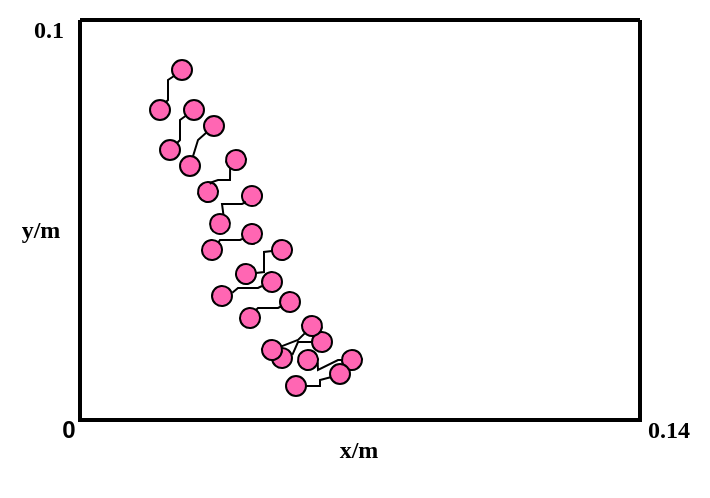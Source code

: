 <mxfile version="21.1.7" type="github">
  <diagram id="drd781UBc9HcNanvUk7X" name="第 1 页">
    <mxGraphModel dx="780" dy="414" grid="1" gridSize="10" guides="1" tooltips="1" connect="1" arrows="1" fold="1" page="1" pageScale="1" pageWidth="827" pageHeight="1169" math="0" shadow="0">
      <root>
        <mxCell id="0" />
        <mxCell id="1" parent="0" />
        <mxCell id="4RYLCRY8slWU71JGyVVp-26" value="" style="group;rotation=40;" parent="1" vertex="1" connectable="0">
          <mxGeometry x="526" y="410" width="20" height="30" as="geometry" />
        </mxCell>
        <mxCell id="4RYLCRY8slWU71JGyVVp-27" value="" style="ellipse;whiteSpace=wrap;html=1;aspect=fixed;fillColor=#FF66B3;rotation=40;" parent="4RYLCRY8slWU71JGyVVp-26" vertex="1">
          <mxGeometry x="15" y="6" width="10" height="10" as="geometry" />
        </mxCell>
        <mxCell id="4RYLCRY8slWU71JGyVVp-28" value="" style="ellipse;whiteSpace=wrap;html=1;aspect=fixed;fillColor=#FF66B3;rotation=40;" parent="4RYLCRY8slWU71JGyVVp-26" vertex="1">
          <mxGeometry x="-5" y="14" width="10" height="10" as="geometry" />
        </mxCell>
        <mxCell id="4RYLCRY8slWU71JGyVVp-30" value="" style="group;rotation=30;" parent="1" vertex="1" connectable="0">
          <mxGeometry x="523" y="386" width="20" height="30" as="geometry" />
        </mxCell>
        <mxCell id="4RYLCRY8slWU71JGyVVp-31" value="" style="ellipse;whiteSpace=wrap;html=1;aspect=fixed;fillColor=#FF66B3;rotation=30;" parent="4RYLCRY8slWU71JGyVVp-30" vertex="1">
          <mxGeometry x="14" y="4" width="10" height="10" as="geometry" />
        </mxCell>
        <mxCell id="4RYLCRY8slWU71JGyVVp-32" value="" style="ellipse;whiteSpace=wrap;html=1;aspect=fixed;fillColor=#FF66B3;rotation=30;" parent="4RYLCRY8slWU71JGyVVp-30" vertex="1">
          <mxGeometry x="-4" y="16" width="10" height="10" as="geometry" />
        </mxCell>
        <mxCell id="4RYLCRY8slWU71JGyVVp-33" value="" style="endArrow=none;html=1;rounded=0;startArrow=none;" parent="4RYLCRY8slWU71JGyVVp-30" source="4RYLCRY8slWU71JGyVVp-32" target="4RYLCRY8slWU71JGyVVp-31" edge="1">
          <mxGeometry width="50" height="50" relative="1" as="geometry">
            <mxPoint x="-26" y="58" as="sourcePoint" />
            <mxPoint x="42" y="39" as="targetPoint" />
            <Array as="points">
              <mxPoint x="10" y="20" />
              <mxPoint x="10" y="14" />
              <mxPoint x="10" y="10" />
              <mxPoint x="10" y="10" />
            </Array>
          </mxGeometry>
        </mxCell>
        <mxCell id="4RYLCRY8slWU71JGyVVp-34" value="" style="ellipse;whiteSpace=wrap;html=1;aspect=fixed;fillColor=#FF66B3;rotation=40;" parent="1" vertex="1">
          <mxGeometry x="557" y="436" width="10" height="10" as="geometry" />
        </mxCell>
        <mxCell id="4RYLCRY8slWU71JGyVVp-35" value="" style="ellipse;whiteSpace=wrap;html=1;aspect=fixed;fillColor=#FF66B3;rotation=40;" parent="1" vertex="1">
          <mxGeometry x="537" y="444" width="10" height="10" as="geometry" />
        </mxCell>
        <mxCell id="4RYLCRY8slWU71JGyVVp-36" value="" style="endArrow=none;html=1;rounded=0;startArrow=none;exitX=0.797;exitY=0.05;exitDx=0;exitDy=0;exitPerimeter=0;" parent="1" source="4RYLCRY8slWU71JGyVVp-35" target="4RYLCRY8slWU71JGyVVp-34" edge="1">
          <mxGeometry width="50" height="50" relative="1" as="geometry">
            <mxPoint x="-7" y="51" as="sourcePoint" />
            <mxPoint x="63" y="44" as="targetPoint" />
            <Array as="points">
              <mxPoint x="550" y="441" />
            </Array>
          </mxGeometry>
        </mxCell>
        <mxCell id="4RYLCRY8slWU71JGyVVp-37" value="" style="group;rotation=60;" parent="1" vertex="1" connectable="0">
          <mxGeometry x="560" y="435" width="20" height="40" as="geometry" />
        </mxCell>
        <mxCell id="4RYLCRY8slWU71JGyVVp-38" value="" style="ellipse;whiteSpace=wrap;html=1;aspect=fixed;fillColor=#FF66B3;rotation=60;" parent="4RYLCRY8slWU71JGyVVp-37" vertex="1">
          <mxGeometry x="12" y="10" width="10" height="10" as="geometry" />
        </mxCell>
        <mxCell id="4RYLCRY8slWU71JGyVVp-39" value="" style="ellipse;whiteSpace=wrap;html=1;aspect=fixed;fillColor=#FF66B3;rotation=60;" parent="4RYLCRY8slWU71JGyVVp-37" vertex="1">
          <mxGeometry x="-10" y="10" width="10" height="10" as="geometry" />
        </mxCell>
        <mxCell id="4RYLCRY8slWU71JGyVVp-40" value="" style="endArrow=none;html=1;rounded=0;startArrow=none;exitX=1;exitY=0;exitDx=0;exitDy=0;" parent="4RYLCRY8slWU71JGyVVp-37" edge="1">
          <mxGeometry width="50" height="50" relative="1" as="geometry">
            <mxPoint x="-0.17" y="16.294" as="sourcePoint" />
            <mxPoint x="12.0" y="14.999" as="targetPoint" />
            <Array as="points">
              <mxPoint y="20" />
              <mxPoint x="10" y="15" />
            </Array>
          </mxGeometry>
        </mxCell>
        <mxCell id="4RYLCRY8slWU71JGyVVp-45" value="" style="group;rotation=120;" parent="1" vertex="1" connectable="0">
          <mxGeometry x="537" y="424" width="20" height="30" as="geometry" />
        </mxCell>
        <mxCell id="4RYLCRY8slWU71JGyVVp-46" value="" style="ellipse;whiteSpace=wrap;html=1;aspect=fixed;fillColor=#FF66B3;rotation=30;" parent="4RYLCRY8slWU71JGyVVp-45" vertex="1">
          <mxGeometry x="15" y="4" width="10" height="10" as="geometry" />
        </mxCell>
        <mxCell id="4RYLCRY8slWU71JGyVVp-47" value="" style="ellipse;whiteSpace=wrap;html=1;aspect=fixed;fillColor=#FF66B3;rotation=30;" parent="4RYLCRY8slWU71JGyVVp-45" vertex="1">
          <mxGeometry x="-5" y="16" width="10" height="10" as="geometry" />
        </mxCell>
        <mxCell id="4RYLCRY8slWU71JGyVVp-48" value="" style="endArrow=none;html=1;rounded=0;startArrow=none;" parent="4RYLCRY8slWU71JGyVVp-45" source="4RYLCRY8slWU71JGyVVp-47" target="4RYLCRY8slWU71JGyVVp-46" edge="1">
          <mxGeometry width="50" height="50" relative="1" as="geometry">
            <mxPoint x="-26" y="58" as="sourcePoint" />
            <mxPoint x="41" y="39" as="targetPoint" />
            <Array as="points">
              <mxPoint x="13" y="16" />
            </Array>
          </mxGeometry>
        </mxCell>
        <mxCell id="tt2mpNIdjECBzagLT24Q-28" value="" style="endArrow=none;html=1;rounded=0;startArrow=none;" parent="4RYLCRY8slWU71JGyVVp-45" edge="1">
          <mxGeometry width="50" height="50" relative="1" as="geometry">
            <mxPoint x="-8" y="1" as="sourcePoint" />
            <mxPoint x="5" y="-1" as="targetPoint" />
            <Array as="points">
              <mxPoint x="-7" />
              <mxPoint x="3" />
            </Array>
          </mxGeometry>
        </mxCell>
        <mxCell id="4RYLCRY8slWU71JGyVVp-49" value="" style="group;rotation=90;" parent="1" vertex="1" connectable="0">
          <mxGeometry x="492" y="328" width="228" height="152" as="geometry" />
        </mxCell>
        <mxCell id="4RYLCRY8slWU71JGyVVp-50" value="" style="ellipse;whiteSpace=wrap;html=1;aspect=fixed;fillColor=#FF66B3;rotation=0;" parent="4RYLCRY8slWU71JGyVVp-49" vertex="1">
          <mxGeometry x="11" width="10" height="10" as="geometry" />
        </mxCell>
        <mxCell id="4RYLCRY8slWU71JGyVVp-51" value="" style="ellipse;whiteSpace=wrap;html=1;aspect=fixed;fillColor=#FF66B3;rotation=0;" parent="4RYLCRY8slWU71JGyVVp-49" vertex="1">
          <mxGeometry x="-1" y="20" width="10" height="10" as="geometry" />
        </mxCell>
        <mxCell id="4RYLCRY8slWU71JGyVVp-52" value="" style="endArrow=none;html=1;rounded=0;startArrow=none;" parent="4RYLCRY8slWU71JGyVVp-49" source="4RYLCRY8slWU71JGyVVp-51" target="4RYLCRY8slWU71JGyVVp-50" edge="1">
          <mxGeometry width="50" height="50" relative="1" as="geometry">
            <mxPoint y="70" as="sourcePoint" />
            <mxPoint x="49" y="20" as="targetPoint" />
            <Array as="points">
              <mxPoint x="8" y="12" />
            </Array>
          </mxGeometry>
        </mxCell>
        <mxCell id="4RYLCRY8slWU71JGyVVp-1" value="" style="swimlane;startSize=0;strokeWidth=2;" parent="4RYLCRY8slWU71JGyVVp-49" vertex="1">
          <mxGeometry x="-51" y="-48" width="280" height="200" as="geometry">
            <mxRectangle x="120" y="280" width="50" height="40" as="alternateBounds" />
          </mxGeometry>
        </mxCell>
        <mxCell id="4RYLCRY8slWU71JGyVVp-2" value="" style="group;rotation=40;" parent="4RYLCRY8slWU71JGyVVp-1" vertex="1" connectable="0">
          <mxGeometry x="76" y="120" width="20" height="30" as="geometry" />
        </mxCell>
        <mxCell id="4RYLCRY8slWU71JGyVVp-3" value="" style="ellipse;whiteSpace=wrap;html=1;aspect=fixed;fillColor=#FF66B3;rotation=40;" parent="4RYLCRY8slWU71JGyVVp-2" vertex="1">
          <mxGeometry x="15" y="6" width="10" height="10" as="geometry" />
        </mxCell>
        <mxCell id="4RYLCRY8slWU71JGyVVp-4" value="" style="ellipse;whiteSpace=wrap;html=1;aspect=fixed;fillColor=#FF66B3;rotation=40;" parent="4RYLCRY8slWU71JGyVVp-2" vertex="1">
          <mxGeometry x="-10" y="13" width="10" height="10" as="geometry" />
        </mxCell>
        <mxCell id="4RYLCRY8slWU71JGyVVp-6" value="" style="group;rotation=40;" parent="4RYLCRY8slWU71JGyVVp-2" vertex="1" connectable="0">
          <mxGeometry x="-10" y="-24" width="20" height="30" as="geometry" />
        </mxCell>
        <mxCell id="4RYLCRY8slWU71JGyVVp-7" value="" style="ellipse;whiteSpace=wrap;html=1;aspect=fixed;fillColor=#FF66B3;rotation=40;" parent="4RYLCRY8slWU71JGyVVp-6" vertex="1">
          <mxGeometry x="15" y="6" width="10" height="10" as="geometry" />
        </mxCell>
        <mxCell id="4RYLCRY8slWU71JGyVVp-8" value="" style="ellipse;whiteSpace=wrap;html=1;aspect=fixed;fillColor=#FF66B3;rotation=40;" parent="4RYLCRY8slWU71JGyVVp-6" vertex="1">
          <mxGeometry x="-5" y="14" width="10" height="10" as="geometry" />
        </mxCell>
        <mxCell id="4RYLCRY8slWU71JGyVVp-9" value="" style="endArrow=none;html=1;rounded=0;startArrow=none;" parent="4RYLCRY8slWU71JGyVVp-6" source="4RYLCRY8slWU71JGyVVp-8" target="4RYLCRY8slWU71JGyVVp-7" edge="1">
          <mxGeometry width="50" height="50" relative="1" as="geometry">
            <mxPoint x="-33" y="51" as="sourcePoint" />
            <mxPoint x="37" y="44" as="targetPoint" />
            <Array as="points">
              <mxPoint x="4" y="14" />
              <mxPoint x="14" y="14" />
            </Array>
          </mxGeometry>
        </mxCell>
        <mxCell id="4RYLCRY8slWU71JGyVVp-10" value="" style="group;rotation=20;" parent="4RYLCRY8slWU71JGyVVp-1" vertex="1" connectable="0">
          <mxGeometry x="68" y="80" width="20" height="30" as="geometry" />
        </mxCell>
        <mxCell id="4RYLCRY8slWU71JGyVVp-11" value="" style="ellipse;whiteSpace=wrap;html=1;aspect=fixed;fillColor=#FF66B3;rotation=20;" parent="4RYLCRY8slWU71JGyVVp-10" vertex="1">
          <mxGeometry x="13" y="3" width="10" height="10" as="geometry" />
        </mxCell>
        <mxCell id="4RYLCRY8slWU71JGyVVp-12" value="" style="ellipse;whiteSpace=wrap;html=1;aspect=fixed;fillColor=#FF66B3;rotation=20;" parent="4RYLCRY8slWU71JGyVVp-10" vertex="1">
          <mxGeometry x="-3" y="17" width="10" height="10" as="geometry" />
        </mxCell>
        <mxCell id="4RYLCRY8slWU71JGyVVp-14" value="" style="group;rotation=15;" parent="4RYLCRY8slWU71JGyVVp-10" vertex="1" connectable="0">
          <mxGeometry x="-7" y="-17" width="20" height="30" as="geometry" />
        </mxCell>
        <mxCell id="4RYLCRY8slWU71JGyVVp-15" value="" style="ellipse;whiteSpace=wrap;html=1;aspect=fixed;fillColor=#FF66B3;rotation=15;" parent="4RYLCRY8slWU71JGyVVp-14" vertex="1">
          <mxGeometry x="12" y="2" width="10" height="10" as="geometry" />
        </mxCell>
        <mxCell id="4RYLCRY8slWU71JGyVVp-16" value="" style="ellipse;whiteSpace=wrap;html=1;aspect=fixed;fillColor=#FF66B3;rotation=15;" parent="4RYLCRY8slWU71JGyVVp-14" vertex="1">
          <mxGeometry x="-2" y="18" width="10" height="10" as="geometry" />
        </mxCell>
        <mxCell id="tt2mpNIdjECBzagLT24Q-26" value="" style="endArrow=none;html=1;rounded=0;startArrow=none;exitX=0.5;exitY=0;exitDx=0;exitDy=0;" parent="4RYLCRY8slWU71JGyVVp-14" source="4RYLCRY8slWU71JGyVVp-12" edge="1">
          <mxGeometry width="50" height="50" relative="1" as="geometry">
            <mxPoint x="9" y="30" as="sourcePoint" />
            <mxPoint x="22" y="28" as="targetPoint" />
            <Array as="points">
              <mxPoint x="10" y="29" />
              <mxPoint x="20" y="29" />
            </Array>
          </mxGeometry>
        </mxCell>
        <mxCell id="tt2mpNIdjECBzagLT24Q-27" value="" style="endArrow=none;html=1;rounded=0;startArrow=none;entryX=0.318;entryY=0.959;entryDx=0;entryDy=0;entryPerimeter=0;" parent="4RYLCRY8slWU71JGyVVp-10" target="4RYLCRY8slWU71JGyVVp-15" edge="1">
          <mxGeometry width="50" height="50" relative="1" as="geometry">
            <mxPoint x="-3" y="2" as="sourcePoint" />
            <mxPoint x="10" as="targetPoint" />
            <Array as="points">
              <mxPoint x="-2" y="1" />
              <mxPoint x="1" />
              <mxPoint x="7" />
            </Array>
          </mxGeometry>
        </mxCell>
        <mxCell id="4RYLCRY8slWU71JGyVVp-18" value="" style="group;rotation=90;" parent="4RYLCRY8slWU71JGyVVp-1" vertex="1" connectable="0">
          <mxGeometry x="41" y="40" width="20" height="30" as="geometry" />
        </mxCell>
        <mxCell id="4RYLCRY8slWU71JGyVVp-19" value="" style="ellipse;whiteSpace=wrap;html=1;aspect=fixed;fillColor=#FF66B3;rotation=0;" parent="4RYLCRY8slWU71JGyVVp-18" vertex="1">
          <mxGeometry x="11" width="10" height="10" as="geometry" />
        </mxCell>
        <mxCell id="4RYLCRY8slWU71JGyVVp-20" value="" style="ellipse;whiteSpace=wrap;html=1;aspect=fixed;fillColor=#FF66B3;rotation=0;" parent="4RYLCRY8slWU71JGyVVp-18" vertex="1">
          <mxGeometry x="-1" y="20" width="10" height="10" as="geometry" />
        </mxCell>
        <mxCell id="4RYLCRY8slWU71JGyVVp-21" value="" style="endArrow=none;html=1;rounded=0;startArrow=none;" parent="4RYLCRY8slWU71JGyVVp-18" source="4RYLCRY8slWU71JGyVVp-20" target="4RYLCRY8slWU71JGyVVp-19" edge="1">
          <mxGeometry width="50" height="50" relative="1" as="geometry">
            <mxPoint y="70" as="sourcePoint" />
            <mxPoint x="49" y="20" as="targetPoint" />
            <Array as="points">
              <mxPoint x="9" y="20" />
              <mxPoint x="9" y="10" />
            </Array>
          </mxGeometry>
        </mxCell>
        <mxCell id="4RYLCRY8slWU71JGyVVp-22" value="" style="group;rotation=90;" parent="4RYLCRY8slWU71JGyVVp-1" vertex="1" connectable="0">
          <mxGeometry x="10" y="20" width="20" height="30" as="geometry" />
        </mxCell>
        <mxCell id="4RYLCRY8slWU71JGyVVp-23" value="" style="ellipse;whiteSpace=wrap;html=1;aspect=fixed;fillColor=#FF66B3;rotation=0;" parent="4RYLCRY8slWU71JGyVVp-22" vertex="1">
          <mxGeometry x="36" width="10" height="10" as="geometry" />
        </mxCell>
        <mxCell id="4RYLCRY8slWU71JGyVVp-24" value="" style="ellipse;whiteSpace=wrap;html=1;aspect=fixed;fillColor=#FF66B3;rotation=0;" parent="4RYLCRY8slWU71JGyVVp-22" vertex="1">
          <mxGeometry x="25" y="20" width="10" height="10" as="geometry" />
        </mxCell>
        <mxCell id="4RYLCRY8slWU71JGyVVp-41" value="" style="group;rotation=135;" parent="4RYLCRY8slWU71JGyVVp-1" vertex="1" connectable="0">
          <mxGeometry x="109" y="165" width="20" height="30" as="geometry" />
        </mxCell>
        <mxCell id="4RYLCRY8slWU71JGyVVp-42" value="" style="ellipse;whiteSpace=wrap;html=1;aspect=fixed;fillColor=#FF66B3;rotation=45;" parent="4RYLCRY8slWU71JGyVVp-41" vertex="1">
          <mxGeometry x="16" y="7" width="10" height="10" as="geometry" />
        </mxCell>
        <mxCell id="4RYLCRY8slWU71JGyVVp-43" value="" style="ellipse;whiteSpace=wrap;html=1;aspect=fixed;fillColor=#FF66B3;rotation=45;" parent="4RYLCRY8slWU71JGyVVp-41" vertex="1">
          <mxGeometry x="-6" y="13" width="10" height="10" as="geometry" />
        </mxCell>
        <mxCell id="4RYLCRY8slWU71JGyVVp-44" value="" style="endArrow=none;html=1;rounded=0;startArrow=none;" parent="4RYLCRY8slWU71JGyVVp-41" source="4RYLCRY8slWU71JGyVVp-43" target="4RYLCRY8slWU71JGyVVp-42" edge="1">
          <mxGeometry width="50" height="50" relative="1" as="geometry">
            <mxPoint x="-36" y="47" as="sourcePoint" />
            <mxPoint x="34" y="46" as="targetPoint" />
            <Array as="points">
              <mxPoint x="11" y="18" />
              <mxPoint x="11" y="15" />
            </Array>
          </mxGeometry>
        </mxCell>
        <mxCell id="4RYLCRY8slWU71JGyVVp-53" value="&lt;font face=&quot;Times New Roman&quot;&gt;&lt;b&gt;x/m&lt;/b&gt;&lt;/font&gt;" style="text;html=1;align=center;verticalAlign=middle;resizable=0;points=[];autosize=1;strokeColor=none;fillColor=none;" parent="1" vertex="1">
          <mxGeometry x="560" y="480" width="40" height="30" as="geometry" />
        </mxCell>
        <mxCell id="4RYLCRY8slWU71JGyVVp-54" value="&lt;font face=&quot;Times New Roman&quot;&gt;&lt;b&gt;y/m&lt;/b&gt;&lt;/font&gt;" style="text;html=1;align=center;verticalAlign=middle;resizable=0;points=[];autosize=1;strokeColor=none;fillColor=none;" parent="1" vertex="1">
          <mxGeometry x="401" y="370" width="40" height="30" as="geometry" />
        </mxCell>
        <mxCell id="4RYLCRY8slWU71JGyVVp-55" value="&lt;b&gt;0&lt;/b&gt;" style="text;html=1;align=center;verticalAlign=middle;resizable=0;points=[];autosize=1;strokeColor=none;fillColor=none;" parent="1" vertex="1">
          <mxGeometry x="420" y="470" width="30" height="30" as="geometry" />
        </mxCell>
        <mxCell id="tt2mpNIdjECBzagLT24Q-16" value="" style="endArrow=none;html=1;rounded=0;startArrow=none;" parent="1" edge="1">
          <mxGeometry width="50" height="50" relative="1" as="geometry">
            <mxPoint x="484" y="321" as="sourcePoint" />
            <mxPoint x="488" y="308" as="targetPoint" />
            <Array as="points">
              <mxPoint x="485" y="320" />
              <mxPoint x="485" y="310" />
            </Array>
          </mxGeometry>
        </mxCell>
        <mxCell id="tt2mpNIdjECBzagLT24Q-25" value="" style="endArrow=none;html=1;rounded=0;startArrow=none;exitX=0.792;exitY=0.045;exitDx=0;exitDy=0;exitPerimeter=0;" parent="1" source="4RYLCRY8slWU71JGyVVp-4" edge="1">
          <mxGeometry width="50" height="50" relative="1" as="geometry">
            <mxPoint x="519" y="415" as="sourcePoint" />
            <mxPoint x="532" y="413" as="targetPoint" />
            <Array as="points">
              <mxPoint x="520" y="414" />
              <mxPoint x="530" y="414" />
            </Array>
          </mxGeometry>
        </mxCell>
        <mxCell id="P7qbRCYS65YStBDNGcjc-2" value="&lt;font face=&quot;Times New Roman&quot;&gt;&lt;b&gt;0.1&lt;/b&gt;&lt;/font&gt;" style="text;html=1;align=center;verticalAlign=middle;resizable=0;points=[];autosize=1;strokeColor=none;fillColor=none;" vertex="1" parent="1">
          <mxGeometry x="405" y="270" width="40" height="30" as="geometry" />
        </mxCell>
        <mxCell id="P7qbRCYS65YStBDNGcjc-3" value="&lt;font face=&quot;Times New Roman&quot;&gt;&lt;b&gt;0.14&lt;/b&gt;&lt;/font&gt;" style="text;html=1;align=center;verticalAlign=middle;resizable=0;points=[];autosize=1;strokeColor=none;fillColor=none;" vertex="1" parent="1">
          <mxGeometry x="715" y="470" width="40" height="30" as="geometry" />
        </mxCell>
      </root>
    </mxGraphModel>
  </diagram>
</mxfile>
